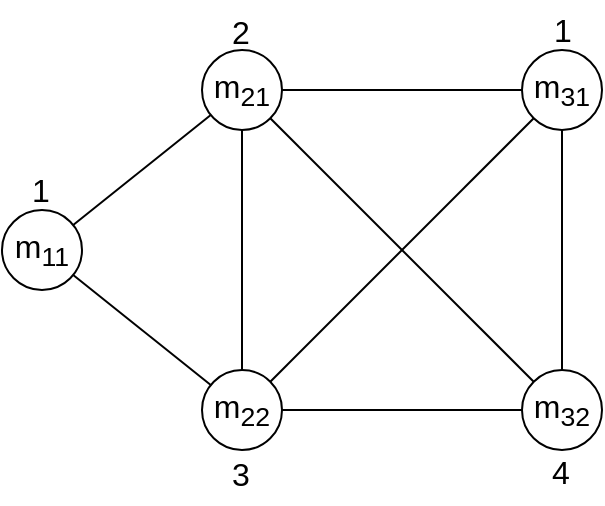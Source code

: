 <mxfile version="26.0.9">
  <diagram name="Page-1" id="TnEciFf0lUUz7qHPB_6e">
    <mxGraphModel dx="503" dy="304" grid="1" gridSize="10" guides="1" tooltips="1" connect="1" arrows="1" fold="1" page="1" pageScale="1" pageWidth="850" pageHeight="1100" math="0" shadow="0">
      <root>
        <mxCell id="0" />
        <mxCell id="1" parent="0" />
        <mxCell id="SuYyy2BMjK82ZU2Ccuik-1" value="&lt;font&gt;&lt;span&gt;m&lt;sub&gt;11&lt;/sub&gt;&lt;/span&gt;&lt;/font&gt;" style="ellipse;whiteSpace=wrap;html=1;aspect=fixed;fontSize=16;fontStyle=0" parent="1" vertex="1">
          <mxGeometry x="80" y="120" width="40" height="40" as="geometry" />
        </mxCell>
        <mxCell id="SuYyy2BMjK82ZU2Ccuik-2" value="m&lt;sub&gt;21&lt;/sub&gt;" style="ellipse;whiteSpace=wrap;html=1;aspect=fixed;fontSize=16;fontStyle=0" parent="1" vertex="1">
          <mxGeometry x="180" y="40" width="40" height="40" as="geometry" />
        </mxCell>
        <mxCell id="SuYyy2BMjK82ZU2Ccuik-3" value="m&lt;sub&gt;22&lt;/sub&gt;" style="ellipse;whiteSpace=wrap;html=1;aspect=fixed;fontSize=16;fontStyle=0" parent="1" vertex="1">
          <mxGeometry x="180" y="200" width="40" height="40" as="geometry" />
        </mxCell>
        <mxCell id="SuYyy2BMjK82ZU2Ccuik-4" value="m&lt;sub&gt;31&lt;/sub&gt;" style="ellipse;whiteSpace=wrap;html=1;aspect=fixed;fontSize=16;fontStyle=0" parent="1" vertex="1">
          <mxGeometry x="340" y="40" width="40" height="40" as="geometry" />
        </mxCell>
        <mxCell id="SuYyy2BMjK82ZU2Ccuik-5" value="m&lt;sub&gt;32&lt;/sub&gt;" style="ellipse;whiteSpace=wrap;html=1;aspect=fixed;fontSize=16;fontStyle=0" parent="1" vertex="1">
          <mxGeometry x="340" y="200" width="40" height="40" as="geometry" />
        </mxCell>
        <mxCell id="SuYyy2BMjK82ZU2Ccuik-6" value="" style="endArrow=none;html=1;rounded=0;" parent="1" source="SuYyy2BMjK82ZU2Ccuik-1" target="SuYyy2BMjK82ZU2Ccuik-2" edge="1">
          <mxGeometry width="50" height="50" relative="1" as="geometry">
            <mxPoint x="200" y="180" as="sourcePoint" />
            <mxPoint x="250" y="130" as="targetPoint" />
          </mxGeometry>
        </mxCell>
        <mxCell id="SuYyy2BMjK82ZU2Ccuik-7" value="" style="endArrow=none;html=1;rounded=0;" parent="1" source="SuYyy2BMjK82ZU2Ccuik-1" target="SuYyy2BMjK82ZU2Ccuik-3" edge="1">
          <mxGeometry width="50" height="50" relative="1" as="geometry">
            <mxPoint x="210" y="190" as="sourcePoint" />
            <mxPoint x="260" y="140" as="targetPoint" />
          </mxGeometry>
        </mxCell>
        <mxCell id="SuYyy2BMjK82ZU2Ccuik-8" value="" style="endArrow=none;html=1;rounded=0;" parent="1" source="SuYyy2BMjK82ZU2Ccuik-3" target="SuYyy2BMjK82ZU2Ccuik-2" edge="1">
          <mxGeometry width="50" height="50" relative="1" as="geometry">
            <mxPoint x="220" y="200" as="sourcePoint" />
            <mxPoint x="270" y="150" as="targetPoint" />
          </mxGeometry>
        </mxCell>
        <mxCell id="SuYyy2BMjK82ZU2Ccuik-9" value="" style="endArrow=none;html=1;rounded=0;" parent="1" source="SuYyy2BMjK82ZU2Ccuik-2" target="SuYyy2BMjK82ZU2Ccuik-4" edge="1">
          <mxGeometry width="50" height="50" relative="1" as="geometry">
            <mxPoint x="230" y="210" as="sourcePoint" />
            <mxPoint x="280" y="160" as="targetPoint" />
          </mxGeometry>
        </mxCell>
        <mxCell id="SuYyy2BMjK82ZU2Ccuik-10" value="" style="endArrow=none;html=1;rounded=0;" parent="1" source="SuYyy2BMjK82ZU2Ccuik-2" target="SuYyy2BMjK82ZU2Ccuik-5" edge="1">
          <mxGeometry width="50" height="50" relative="1" as="geometry">
            <mxPoint x="240" y="150" as="sourcePoint" />
            <mxPoint x="290" y="100" as="targetPoint" />
          </mxGeometry>
        </mxCell>
        <mxCell id="SuYyy2BMjK82ZU2Ccuik-11" value="" style="endArrow=none;html=1;rounded=0;" parent="1" source="SuYyy2BMjK82ZU2Ccuik-5" target="SuYyy2BMjK82ZU2Ccuik-4" edge="1">
          <mxGeometry width="50" height="50" relative="1" as="geometry">
            <mxPoint x="270" y="230" as="sourcePoint" />
            <mxPoint x="320" y="180" as="targetPoint" />
          </mxGeometry>
        </mxCell>
        <mxCell id="SuYyy2BMjK82ZU2Ccuik-12" value="" style="endArrow=none;html=1;rounded=0;" parent="1" source="SuYyy2BMjK82ZU2Ccuik-3" target="SuYyy2BMjK82ZU2Ccuik-5" edge="1">
          <mxGeometry width="50" height="50" relative="1" as="geometry">
            <mxPoint x="260" y="240" as="sourcePoint" />
            <mxPoint x="310" y="190" as="targetPoint" />
          </mxGeometry>
        </mxCell>
        <mxCell id="SuYyy2BMjK82ZU2Ccuik-13" value="" style="endArrow=none;html=1;rounded=0;" parent="1" source="SuYyy2BMjK82ZU2Ccuik-3" target="SuYyy2BMjK82ZU2Ccuik-4" edge="1">
          <mxGeometry width="50" height="50" relative="1" as="geometry">
            <mxPoint x="250" y="160" as="sourcePoint" />
            <mxPoint x="300" y="110" as="targetPoint" />
          </mxGeometry>
        </mxCell>
        <mxCell id="SuYyy2BMjK82ZU2Ccuik-14" value="1" style="text;html=1;align=center;verticalAlign=middle;resizable=0;points=[];autosize=1;strokeColor=none;fillColor=none;fontSize=16;fontStyle=0" parent="1" vertex="1">
          <mxGeometry x="84" y="95" width="30" height="30" as="geometry" />
        </mxCell>
        <mxCell id="SuYyy2BMjK82ZU2Ccuik-15" value="2" style="text;html=1;align=center;verticalAlign=middle;resizable=0;points=[];autosize=1;strokeColor=none;fillColor=none;fontSize=16;fontStyle=0;fontColor=default;" parent="1" vertex="1">
          <mxGeometry x="184" y="16" width="30" height="30" as="geometry" />
        </mxCell>
        <mxCell id="SuYyy2BMjK82ZU2Ccuik-16" value="1" style="text;html=1;align=center;verticalAlign=middle;resizable=0;points=[];autosize=1;strokeColor=none;fillColor=none;fontSize=16;fontStyle=0" parent="1" vertex="1">
          <mxGeometry x="345" y="15" width="30" height="30" as="geometry" />
        </mxCell>
        <mxCell id="SuYyy2BMjK82ZU2Ccuik-17" value="3" style="text;html=1;align=center;verticalAlign=middle;resizable=0;points=[];autosize=1;strokeColor=none;fillColor=none;fontSize=16;fontStyle=0" parent="1" vertex="1">
          <mxGeometry x="184" y="237" width="30" height="30" as="geometry" />
        </mxCell>
        <mxCell id="SuYyy2BMjK82ZU2Ccuik-18" value="4" style="text;html=1;align=center;verticalAlign=middle;resizable=0;points=[];autosize=1;strokeColor=none;fillColor=none;fontSize=16;fontStyle=0" parent="1" vertex="1">
          <mxGeometry x="344" y="236" width="30" height="30" as="geometry" />
        </mxCell>
      </root>
    </mxGraphModel>
  </diagram>
</mxfile>
